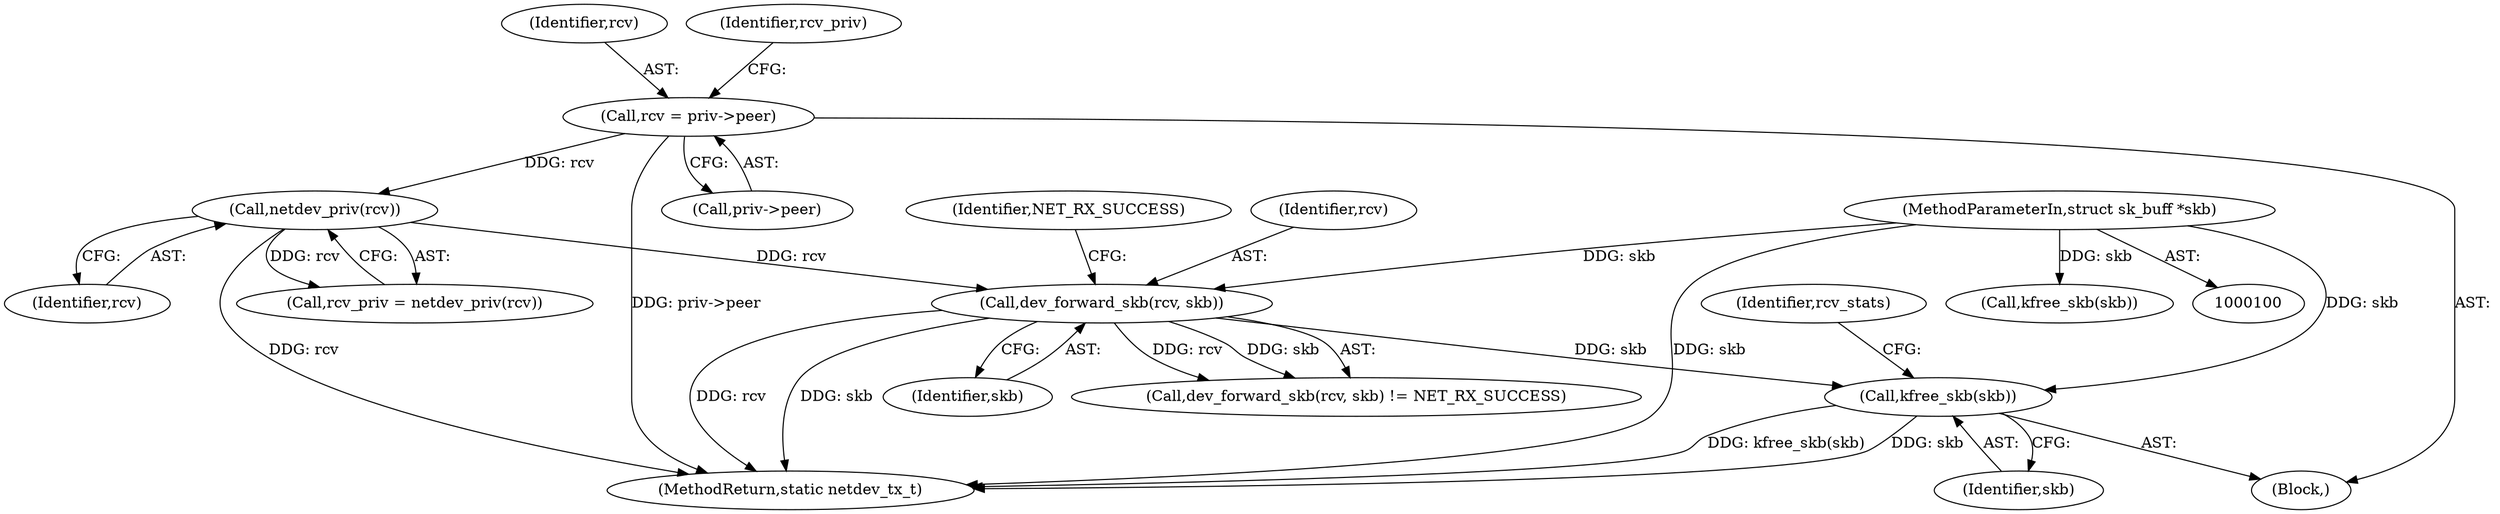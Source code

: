 digraph "0_linux_6ec82562ffc6f297d0de36d65776cff8e5704867@API" {
"1000203" [label="(Call,kfree_skb(skb))"];
"1000168" [label="(Call,dev_forward_skb(rcv, skb))"];
"1000124" [label="(Call,netdev_priv(rcv))"];
"1000117" [label="(Call,rcv = priv->peer)"];
"1000101" [label="(MethodParameterIn,struct sk_buff *skb)"];
"1000122" [label="(Call,rcv_priv = netdev_priv(rcv))"];
"1000117" [label="(Call,rcv = priv->peer)"];
"1000203" [label="(Call,kfree_skb(skb))"];
"1000204" [label="(Identifier,skb)"];
"1000170" [label="(Identifier,skb)"];
"1000118" [label="(Identifier,rcv)"];
"1000211" [label="(MethodReturn,static netdev_tx_t)"];
"1000168" [label="(Call,dev_forward_skb(rcv, skb))"];
"1000125" [label="(Identifier,rcv)"];
"1000167" [label="(Call,dev_forward_skb(rcv, skb) != NET_RX_SUCCESS)"];
"1000124" [label="(Call,netdev_priv(rcv))"];
"1000119" [label="(Call,priv->peer)"];
"1000207" [label="(Identifier,rcv_stats)"];
"1000101" [label="(MethodParameterIn,struct sk_buff *skb)"];
"1000103" [label="(Block,)"];
"1000123" [label="(Identifier,rcv_priv)"];
"1000171" [label="(Identifier,NET_RX_SUCCESS)"];
"1000169" [label="(Identifier,rcv)"];
"1000194" [label="(Call,kfree_skb(skb))"];
"1000203" -> "1000103"  [label="AST: "];
"1000203" -> "1000204"  [label="CFG: "];
"1000204" -> "1000203"  [label="AST: "];
"1000207" -> "1000203"  [label="CFG: "];
"1000203" -> "1000211"  [label="DDG: kfree_skb(skb)"];
"1000203" -> "1000211"  [label="DDG: skb"];
"1000168" -> "1000203"  [label="DDG: skb"];
"1000101" -> "1000203"  [label="DDG: skb"];
"1000168" -> "1000167"  [label="AST: "];
"1000168" -> "1000170"  [label="CFG: "];
"1000169" -> "1000168"  [label="AST: "];
"1000170" -> "1000168"  [label="AST: "];
"1000171" -> "1000168"  [label="CFG: "];
"1000168" -> "1000211"  [label="DDG: rcv"];
"1000168" -> "1000211"  [label="DDG: skb"];
"1000168" -> "1000167"  [label="DDG: rcv"];
"1000168" -> "1000167"  [label="DDG: skb"];
"1000124" -> "1000168"  [label="DDG: rcv"];
"1000101" -> "1000168"  [label="DDG: skb"];
"1000124" -> "1000122"  [label="AST: "];
"1000124" -> "1000125"  [label="CFG: "];
"1000125" -> "1000124"  [label="AST: "];
"1000122" -> "1000124"  [label="CFG: "];
"1000124" -> "1000211"  [label="DDG: rcv"];
"1000124" -> "1000122"  [label="DDG: rcv"];
"1000117" -> "1000124"  [label="DDG: rcv"];
"1000117" -> "1000103"  [label="AST: "];
"1000117" -> "1000119"  [label="CFG: "];
"1000118" -> "1000117"  [label="AST: "];
"1000119" -> "1000117"  [label="AST: "];
"1000123" -> "1000117"  [label="CFG: "];
"1000117" -> "1000211"  [label="DDG: priv->peer"];
"1000101" -> "1000100"  [label="AST: "];
"1000101" -> "1000211"  [label="DDG: skb"];
"1000101" -> "1000194"  [label="DDG: skb"];
}
